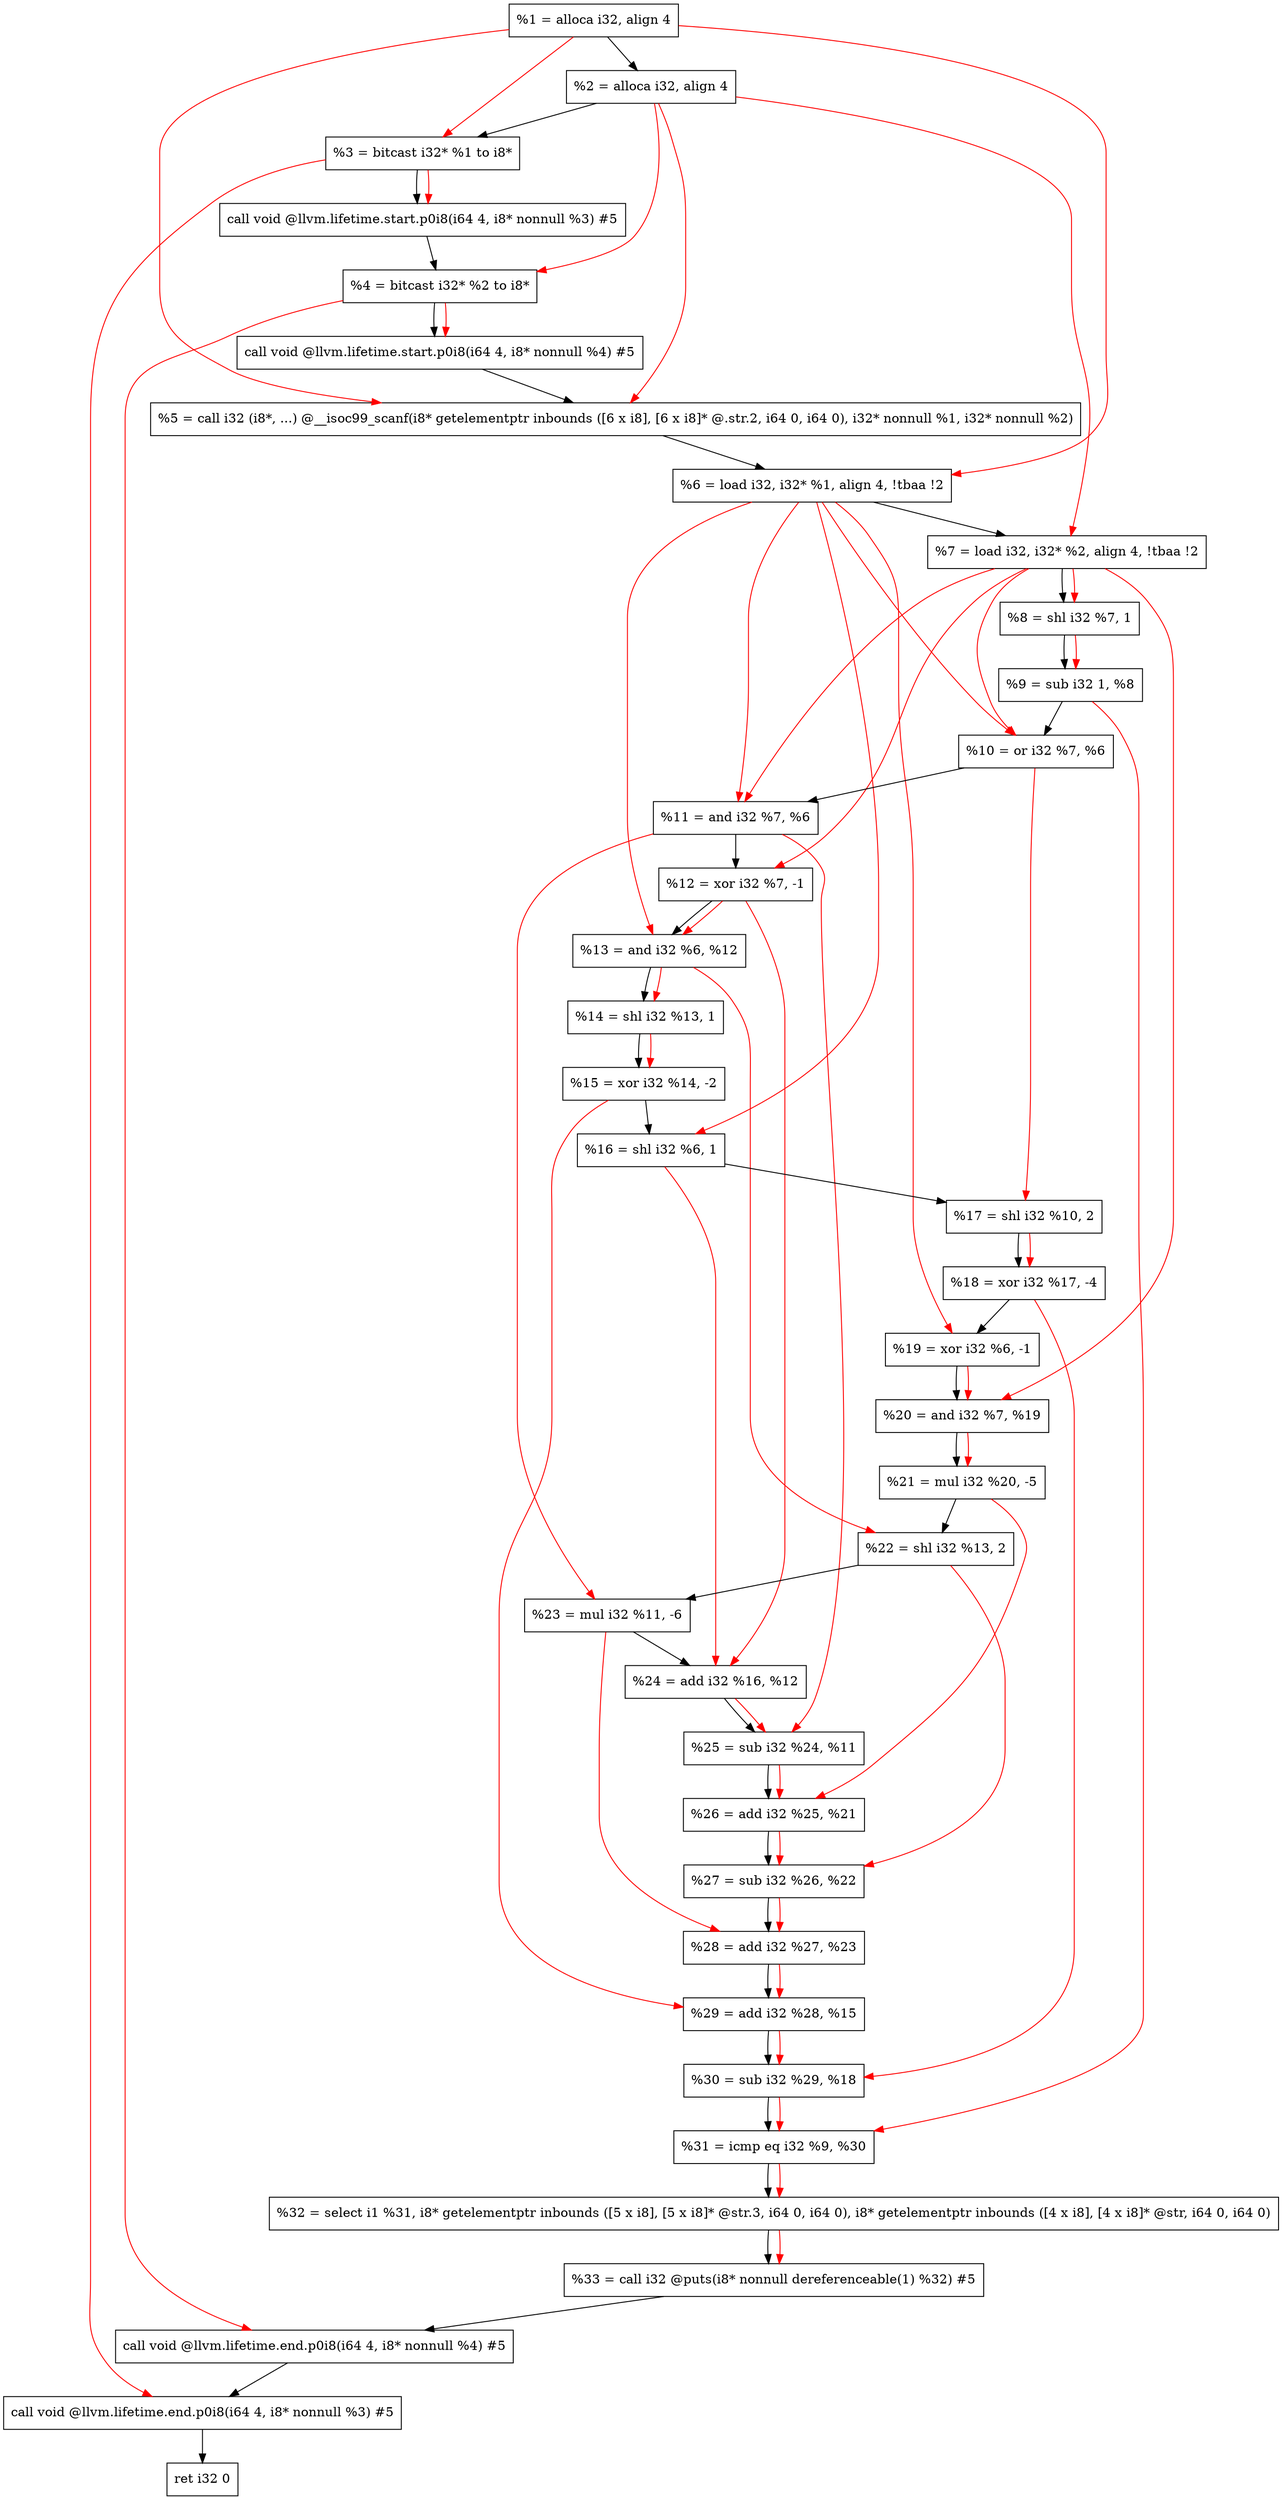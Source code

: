 digraph "DFG for'main' function" {
	Node0xb0ad88[shape=record, label="  %1 = alloca i32, align 4"];
	Node0xb0ae08[shape=record, label="  %2 = alloca i32, align 4"];
	Node0xb0ae98[shape=record, label="  %3 = bitcast i32* %1 to i8*"];
	Node0xb0b2f8[shape=record, label="  call void @llvm.lifetime.start.p0i8(i64 4, i8* nonnull %3) #5"];
	Node0xb0b3d8[shape=record, label="  %4 = bitcast i32* %2 to i8*"];
	Node0xb0b4f8[shape=record, label="  call void @llvm.lifetime.start.p0i8(i64 4, i8* nonnull %4) #5"];
	Node0xb0b730[shape=record, label="  %5 = call i32 (i8*, ...) @__isoc99_scanf(i8* getelementptr inbounds ([6 x i8], [6 x i8]* @.str.2, i64 0, i64 0), i32* nonnull %1, i32* nonnull %2)"];
	Node0xb0b7e8[shape=record, label="  %6 = load i32, i32* %1, align 4, !tbaa !2"];
	Node0xb0c758[shape=record, label="  %7 = load i32, i32* %2, align 4, !tbaa !2"];
	Node0xb0cde0[shape=record, label="  %8 = shl i32 %7, 1"];
	Node0xb0ce50[shape=record, label="  %9 = sub i32 1, %8"];
	Node0xb0cec0[shape=record, label="  %10 = or i32 %7, %6"];
	Node0xb0cf30[shape=record, label="  %11 = and i32 %7, %6"];
	Node0xb0cfa0[shape=record, label="  %12 = xor i32 %7, -1"];
	Node0xb0d010[shape=record, label="  %13 = and i32 %6, %12"];
	Node0xb0d080[shape=record, label="  %14 = shl i32 %13, 1"];
	Node0xb0d0f0[shape=record, label="  %15 = xor i32 %14, -2"];
	Node0xb0d160[shape=record, label="  %16 = shl i32 %6, 1"];
	Node0xb0d1d0[shape=record, label="  %17 = shl i32 %10, 2"];
	Node0xb0d240[shape=record, label="  %18 = xor i32 %17, -4"];
	Node0xb0d2b0[shape=record, label="  %19 = xor i32 %6, -1"];
	Node0xb0d320[shape=record, label="  %20 = and i32 %7, %19"];
	Node0xb0d390[shape=record, label="  %21 = mul i32 %20, -5"];
	Node0xb0d400[shape=record, label="  %22 = shl i32 %13, 2"];
	Node0xb0d470[shape=record, label="  %23 = mul i32 %11, -6"];
	Node0xb0d4e0[shape=record, label="  %24 = add i32 %16, %12"];
	Node0xb0d550[shape=record, label="  %25 = sub i32 %24, %11"];
	Node0xb0d5c0[shape=record, label="  %26 = add i32 %25, %21"];
	Node0xb0d630[shape=record, label="  %27 = sub i32 %26, %22"];
	Node0xb0d6a0[shape=record, label="  %28 = add i32 %27, %23"];
	Node0xb0d710[shape=record, label="  %29 = add i32 %28, %15"];
	Node0xb0d780[shape=record, label="  %30 = sub i32 %29, %18"];
	Node0xb0d7f0[shape=record, label="  %31 = icmp eq i32 %9, %30"];
	Node0xaab9d8[shape=record, label="  %32 = select i1 %31, i8* getelementptr inbounds ([5 x i8], [5 x i8]* @str.3, i64 0, i64 0), i8* getelementptr inbounds ([4 x i8], [4 x i8]* @str, i64 0, i64 0)"];
	Node0xb0da90[shape=record, label="  %33 = call i32 @puts(i8* nonnull dereferenceable(1) %32) #5"];
	Node0xb0dce8[shape=record, label="  call void @llvm.lifetime.end.p0i8(i64 4, i8* nonnull %4) #5"];
	Node0xb0de48[shape=record, label="  call void @llvm.lifetime.end.p0i8(i64 4, i8* nonnull %3) #5"];
	Node0xb0df08[shape=record, label="  ret i32 0"];
	Node0xb0ad88 -> Node0xb0ae08;
	Node0xb0ae08 -> Node0xb0ae98;
	Node0xb0ae98 -> Node0xb0b2f8;
	Node0xb0b2f8 -> Node0xb0b3d8;
	Node0xb0b3d8 -> Node0xb0b4f8;
	Node0xb0b4f8 -> Node0xb0b730;
	Node0xb0b730 -> Node0xb0b7e8;
	Node0xb0b7e8 -> Node0xb0c758;
	Node0xb0c758 -> Node0xb0cde0;
	Node0xb0cde0 -> Node0xb0ce50;
	Node0xb0ce50 -> Node0xb0cec0;
	Node0xb0cec0 -> Node0xb0cf30;
	Node0xb0cf30 -> Node0xb0cfa0;
	Node0xb0cfa0 -> Node0xb0d010;
	Node0xb0d010 -> Node0xb0d080;
	Node0xb0d080 -> Node0xb0d0f0;
	Node0xb0d0f0 -> Node0xb0d160;
	Node0xb0d160 -> Node0xb0d1d0;
	Node0xb0d1d0 -> Node0xb0d240;
	Node0xb0d240 -> Node0xb0d2b0;
	Node0xb0d2b0 -> Node0xb0d320;
	Node0xb0d320 -> Node0xb0d390;
	Node0xb0d390 -> Node0xb0d400;
	Node0xb0d400 -> Node0xb0d470;
	Node0xb0d470 -> Node0xb0d4e0;
	Node0xb0d4e0 -> Node0xb0d550;
	Node0xb0d550 -> Node0xb0d5c0;
	Node0xb0d5c0 -> Node0xb0d630;
	Node0xb0d630 -> Node0xb0d6a0;
	Node0xb0d6a0 -> Node0xb0d710;
	Node0xb0d710 -> Node0xb0d780;
	Node0xb0d780 -> Node0xb0d7f0;
	Node0xb0d7f0 -> Node0xaab9d8;
	Node0xaab9d8 -> Node0xb0da90;
	Node0xb0da90 -> Node0xb0dce8;
	Node0xb0dce8 -> Node0xb0de48;
	Node0xb0de48 -> Node0xb0df08;
edge [color=red]
	Node0xb0ad88 -> Node0xb0ae98;
	Node0xb0ae98 -> Node0xb0b2f8;
	Node0xb0ae08 -> Node0xb0b3d8;
	Node0xb0b3d8 -> Node0xb0b4f8;
	Node0xb0ad88 -> Node0xb0b730;
	Node0xb0ae08 -> Node0xb0b730;
	Node0xb0ad88 -> Node0xb0b7e8;
	Node0xb0ae08 -> Node0xb0c758;
	Node0xb0c758 -> Node0xb0cde0;
	Node0xb0cde0 -> Node0xb0ce50;
	Node0xb0c758 -> Node0xb0cec0;
	Node0xb0b7e8 -> Node0xb0cec0;
	Node0xb0c758 -> Node0xb0cf30;
	Node0xb0b7e8 -> Node0xb0cf30;
	Node0xb0c758 -> Node0xb0cfa0;
	Node0xb0b7e8 -> Node0xb0d010;
	Node0xb0cfa0 -> Node0xb0d010;
	Node0xb0d010 -> Node0xb0d080;
	Node0xb0d080 -> Node0xb0d0f0;
	Node0xb0b7e8 -> Node0xb0d160;
	Node0xb0cec0 -> Node0xb0d1d0;
	Node0xb0d1d0 -> Node0xb0d240;
	Node0xb0b7e8 -> Node0xb0d2b0;
	Node0xb0c758 -> Node0xb0d320;
	Node0xb0d2b0 -> Node0xb0d320;
	Node0xb0d320 -> Node0xb0d390;
	Node0xb0d010 -> Node0xb0d400;
	Node0xb0cf30 -> Node0xb0d470;
	Node0xb0d160 -> Node0xb0d4e0;
	Node0xb0cfa0 -> Node0xb0d4e0;
	Node0xb0d4e0 -> Node0xb0d550;
	Node0xb0cf30 -> Node0xb0d550;
	Node0xb0d550 -> Node0xb0d5c0;
	Node0xb0d390 -> Node0xb0d5c0;
	Node0xb0d5c0 -> Node0xb0d630;
	Node0xb0d400 -> Node0xb0d630;
	Node0xb0d630 -> Node0xb0d6a0;
	Node0xb0d470 -> Node0xb0d6a0;
	Node0xb0d6a0 -> Node0xb0d710;
	Node0xb0d0f0 -> Node0xb0d710;
	Node0xb0d710 -> Node0xb0d780;
	Node0xb0d240 -> Node0xb0d780;
	Node0xb0ce50 -> Node0xb0d7f0;
	Node0xb0d780 -> Node0xb0d7f0;
	Node0xb0d7f0 -> Node0xaab9d8;
	Node0xaab9d8 -> Node0xb0da90;
	Node0xb0b3d8 -> Node0xb0dce8;
	Node0xb0ae98 -> Node0xb0de48;
}
